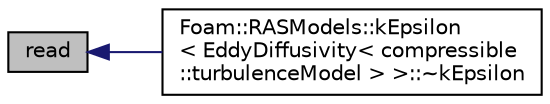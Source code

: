 digraph "read"
{
  bgcolor="transparent";
  edge [fontname="Helvetica",fontsize="10",labelfontname="Helvetica",labelfontsize="10"];
  node [fontname="Helvetica",fontsize="10",shape=record];
  rankdir="LR";
  Node16 [label="read",height=0.2,width=0.4,color="black", fillcolor="grey75", style="filled", fontcolor="black"];
  Node16 -> Node17 [dir="back",color="midnightblue",fontsize="10",style="solid",fontname="Helvetica"];
  Node17 [label="Foam::RASModels::kEpsilon\l\< EddyDiffusivity\< compressible\l::turbulenceModel \> \>::~kEpsilon",height=0.2,width=0.4,color="black",URL="$a32333.html#a0e0d4c74e49c58d99ccb1dcb59f27b57",tooltip="Destructor. "];
}
